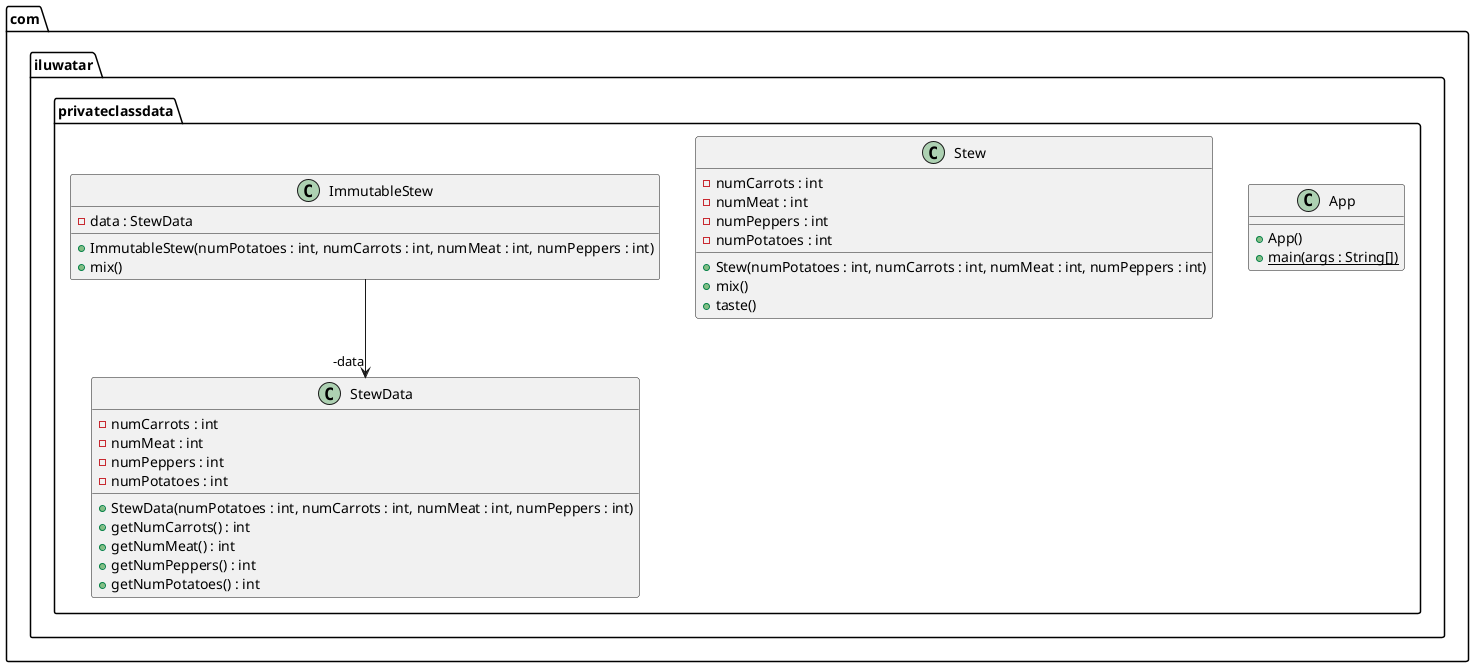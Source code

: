 @startuml
package com.iluwatar.privateclassdata {
  class StewData {
    - numCarrots : int
    - numMeat : int
    - numPeppers : int
    - numPotatoes : int
    + StewData(numPotatoes : int, numCarrots : int, numMeat : int, numPeppers : int)
    + getNumCarrots() : int
    + getNumMeat() : int
    + getNumPeppers() : int
    + getNumPotatoes() : int
  }
  class App {
    + App()
    + main(args : String[]) {static}
  }
  class Stew {
    - numCarrots : int
    - numMeat : int
    - numPeppers : int
    - numPotatoes : int
    + Stew(numPotatoes : int, numCarrots : int, numMeat : int, numPeppers : int)
    + mix()
    + taste()
  }
  class ImmutableStew {
    - data : StewData
    + ImmutableStew(numPotatoes : int, numCarrots : int, numMeat : int, numPeppers : int)
    + mix()
  }
}
ImmutableStew -->  "-data" StewData
@enduml